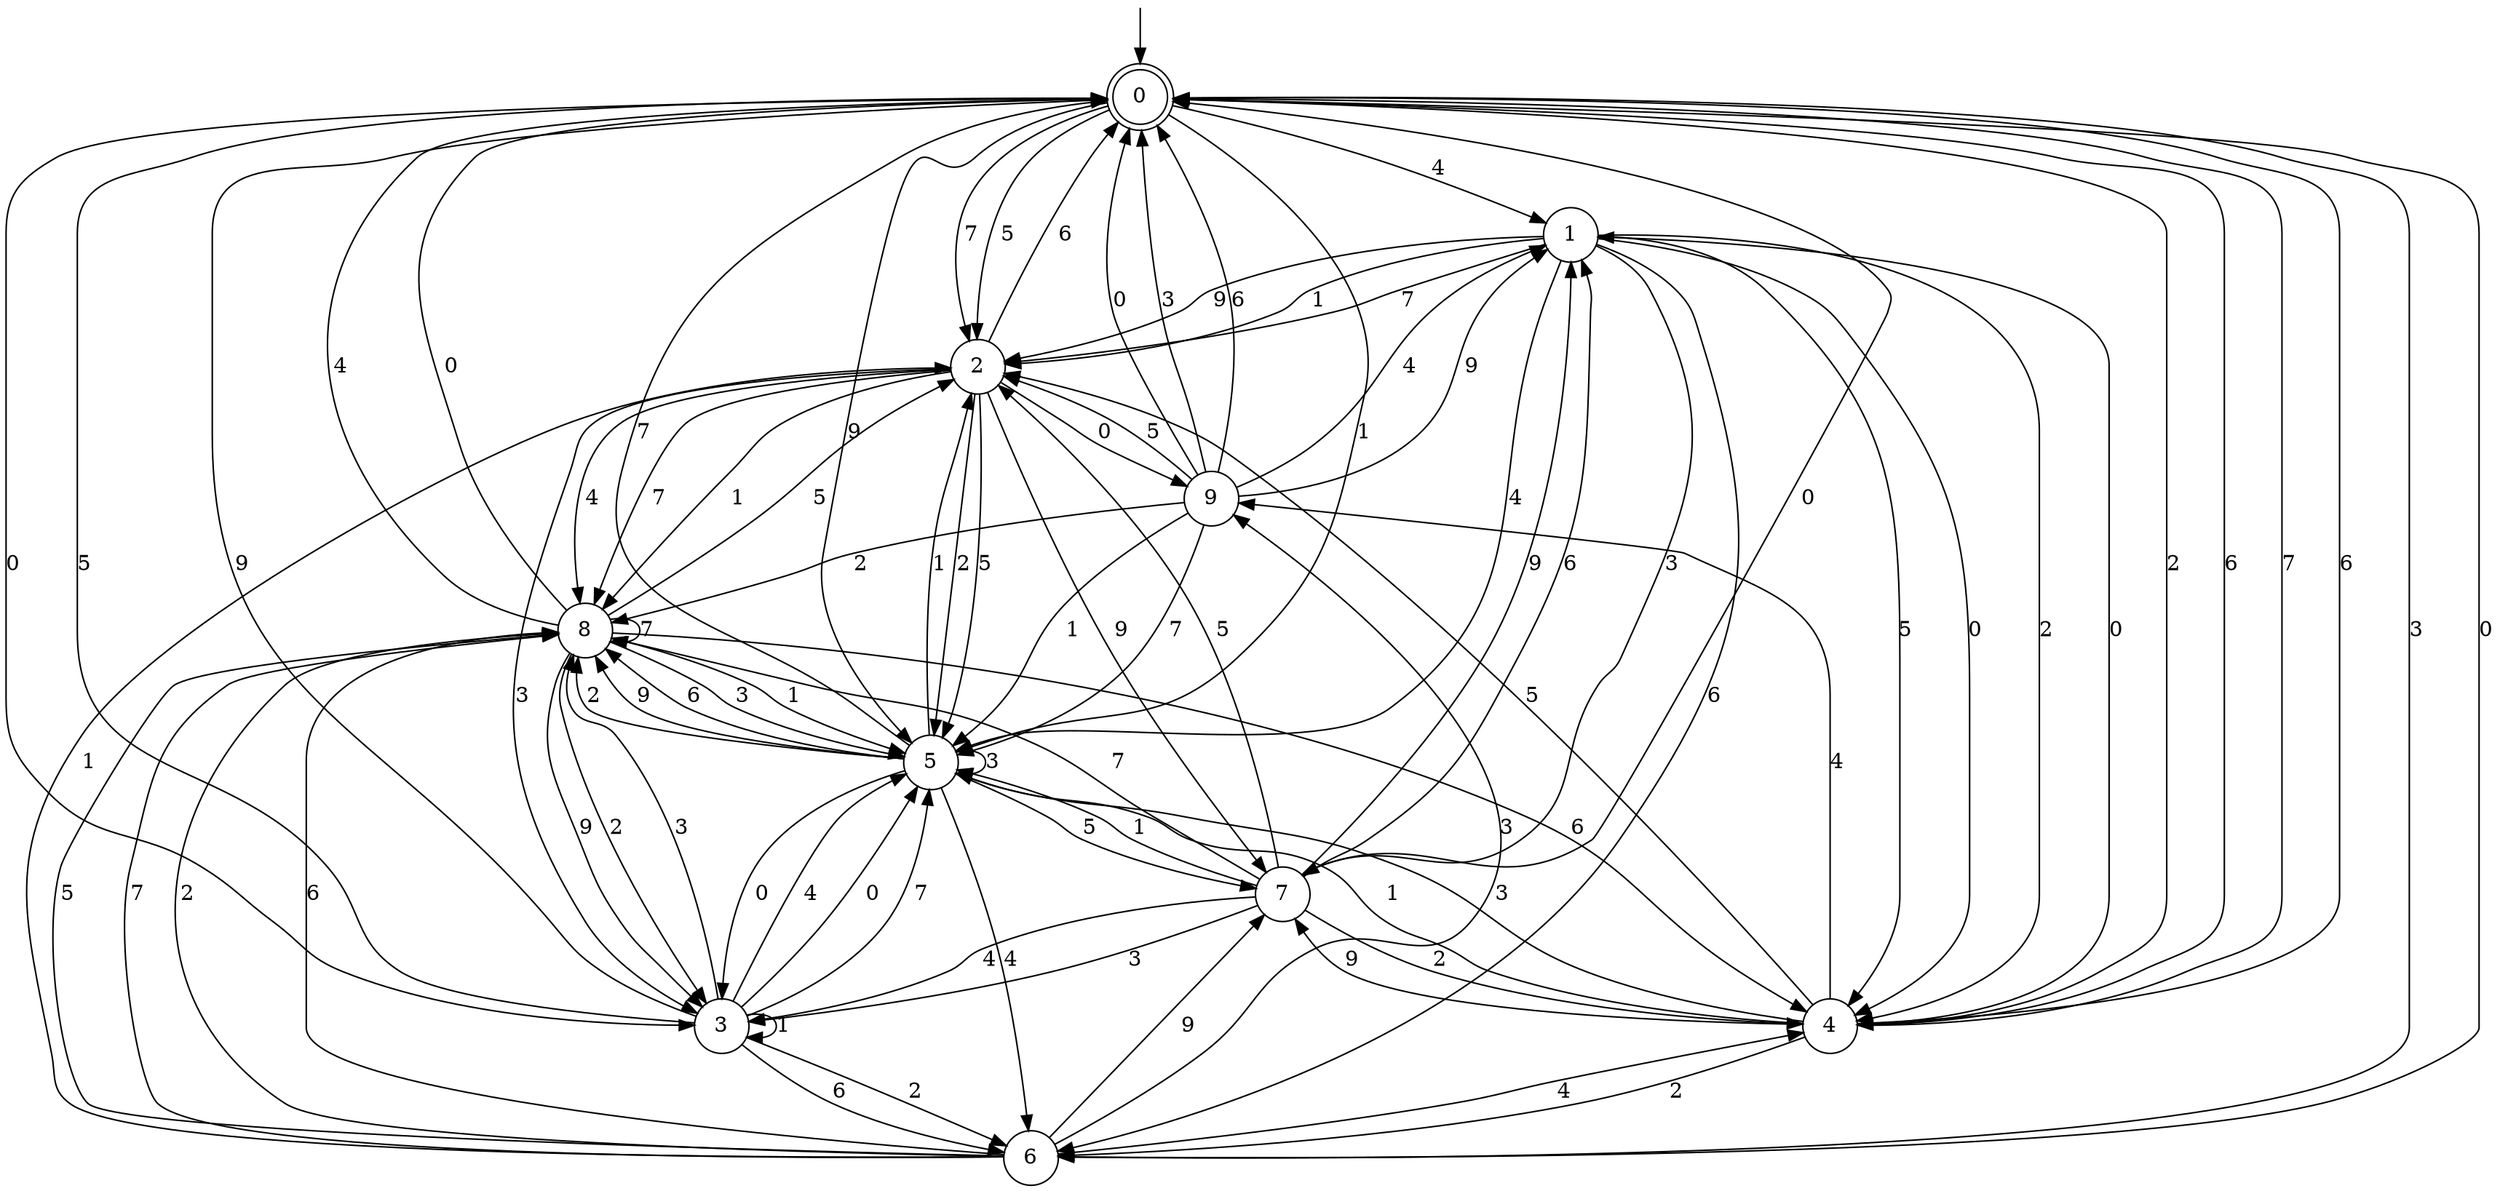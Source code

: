 digraph g {

	s0 [shape="doublecircle" label="0"];
	s1 [shape="circle" label="1"];
	s2 [shape="circle" label="2"];
	s3 [shape="circle" label="3"];
	s4 [shape="circle" label="4"];
	s5 [shape="circle" label="5"];
	s6 [shape="circle" label="6"];
	s7 [shape="circle" label="7"];
	s8 [shape="circle" label="8"];
	s9 [shape="circle" label="9"];
	s0 -> s1 [label="4"];
	s0 -> s2 [label="5"];
	s0 -> s3 [label="0"];
	s0 -> s2 [label="7"];
	s0 -> s4 [label="2"];
	s0 -> s5 [label="9"];
	s0 -> s5 [label="1"];
	s0 -> s6 [label="3"];
	s0 -> s4 [label="6"];
	s1 -> s5 [label="4"];
	s1 -> s4 [label="5"];
	s1 -> s4 [label="0"];
	s1 -> s2 [label="7"];
	s1 -> s4 [label="2"];
	s1 -> s2 [label="9"];
	s1 -> s2 [label="1"];
	s1 -> s7 [label="3"];
	s1 -> s6 [label="6"];
	s2 -> s8 [label="4"];
	s2 -> s5 [label="5"];
	s2 -> s9 [label="0"];
	s2 -> s8 [label="7"];
	s2 -> s5 [label="2"];
	s2 -> s7 [label="9"];
	s2 -> s8 [label="1"];
	s2 -> s3 [label="3"];
	s2 -> s0 [label="6"];
	s3 -> s5 [label="4"];
	s3 -> s0 [label="5"];
	s3 -> s5 [label="0"];
	s3 -> s5 [label="7"];
	s3 -> s6 [label="2"];
	s3 -> s0 [label="9"];
	s3 -> s3 [label="1"];
	s3 -> s8 [label="3"];
	s3 -> s6 [label="6"];
	s4 -> s9 [label="4"];
	s4 -> s2 [label="5"];
	s4 -> s1 [label="0"];
	s4 -> s0 [label="7"];
	s4 -> s6 [label="2"];
	s4 -> s7 [label="9"];
	s4 -> s5 [label="1"];
	s4 -> s5 [label="3"];
	s4 -> s0 [label="6"];
	s5 -> s6 [label="4"];
	s5 -> s7 [label="5"];
	s5 -> s3 [label="0"];
	s5 -> s0 [label="7"];
	s5 -> s8 [label="2"];
	s5 -> s8 [label="9"];
	s5 -> s2 [label="1"];
	s5 -> s5 [label="3"];
	s5 -> s8 [label="6"];
	s6 -> s4 [label="4"];
	s6 -> s8 [label="5"];
	s6 -> s0 [label="0"];
	s6 -> s8 [label="7"];
	s6 -> s8 [label="2"];
	s6 -> s7 [label="9"];
	s6 -> s2 [label="1"];
	s6 -> s9 [label="3"];
	s6 -> s8 [label="6"];
	s7 -> s3 [label="4"];
	s7 -> s2 [label="5"];
	s7 -> s0 [label="0"];
	s7 -> s8 [label="7"];
	s7 -> s4 [label="2"];
	s7 -> s1 [label="9"];
	s7 -> s5 [label="1"];
	s7 -> s3 [label="3"];
	s7 -> s1 [label="6"];
	s8 -> s0 [label="4"];
	s8 -> s2 [label="5"];
	s8 -> s0 [label="0"];
	s8 -> s8 [label="7"];
	s8 -> s3 [label="2"];
	s8 -> s3 [label="9"];
	s8 -> s5 [label="1"];
	s8 -> s5 [label="3"];
	s8 -> s4 [label="6"];
	s9 -> s1 [label="4"];
	s9 -> s2 [label="5"];
	s9 -> s0 [label="0"];
	s9 -> s5 [label="7"];
	s9 -> s8 [label="2"];
	s9 -> s1 [label="9"];
	s9 -> s5 [label="1"];
	s9 -> s0 [label="3"];
	s9 -> s0 [label="6"];

__start0 [label="" shape="none" width="0" height="0"];
__start0 -> s0;

}
